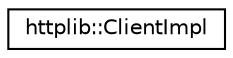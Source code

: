 digraph "Graphical Class Hierarchy"
{
 // LATEX_PDF_SIZE
  edge [fontname="Helvetica",fontsize="10",labelfontname="Helvetica",labelfontsize="10"];
  node [fontname="Helvetica",fontsize="10",shape=record];
  rankdir="LR";
  Node0 [label="httplib::ClientImpl",height=0.2,width=0.4,color="black", fillcolor="white", style="filled",URL="$classhttplib_1_1ClientImpl.html",tooltip=" "];
}
